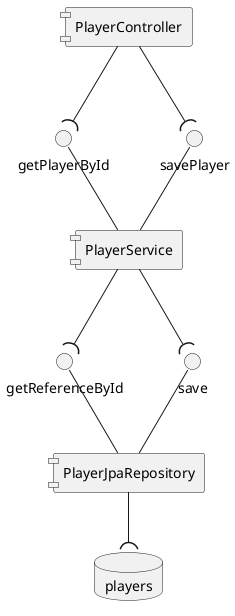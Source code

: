 @startuml
skinparam componentStyle uml1

database "players"
[PlayerController] --(getPlayerById
[PlayerController] --(savePlayer

[PlayerService] --(getReferenceById
[PlayerService] --(save
getPlayerById -- [PlayerService]
savePlayer -- [PlayerService]

[PlayerJpaRepository] --("players"
getReferenceById -- [PlayerJpaRepository]
save --[PlayerJpaRepository]

@enduml
